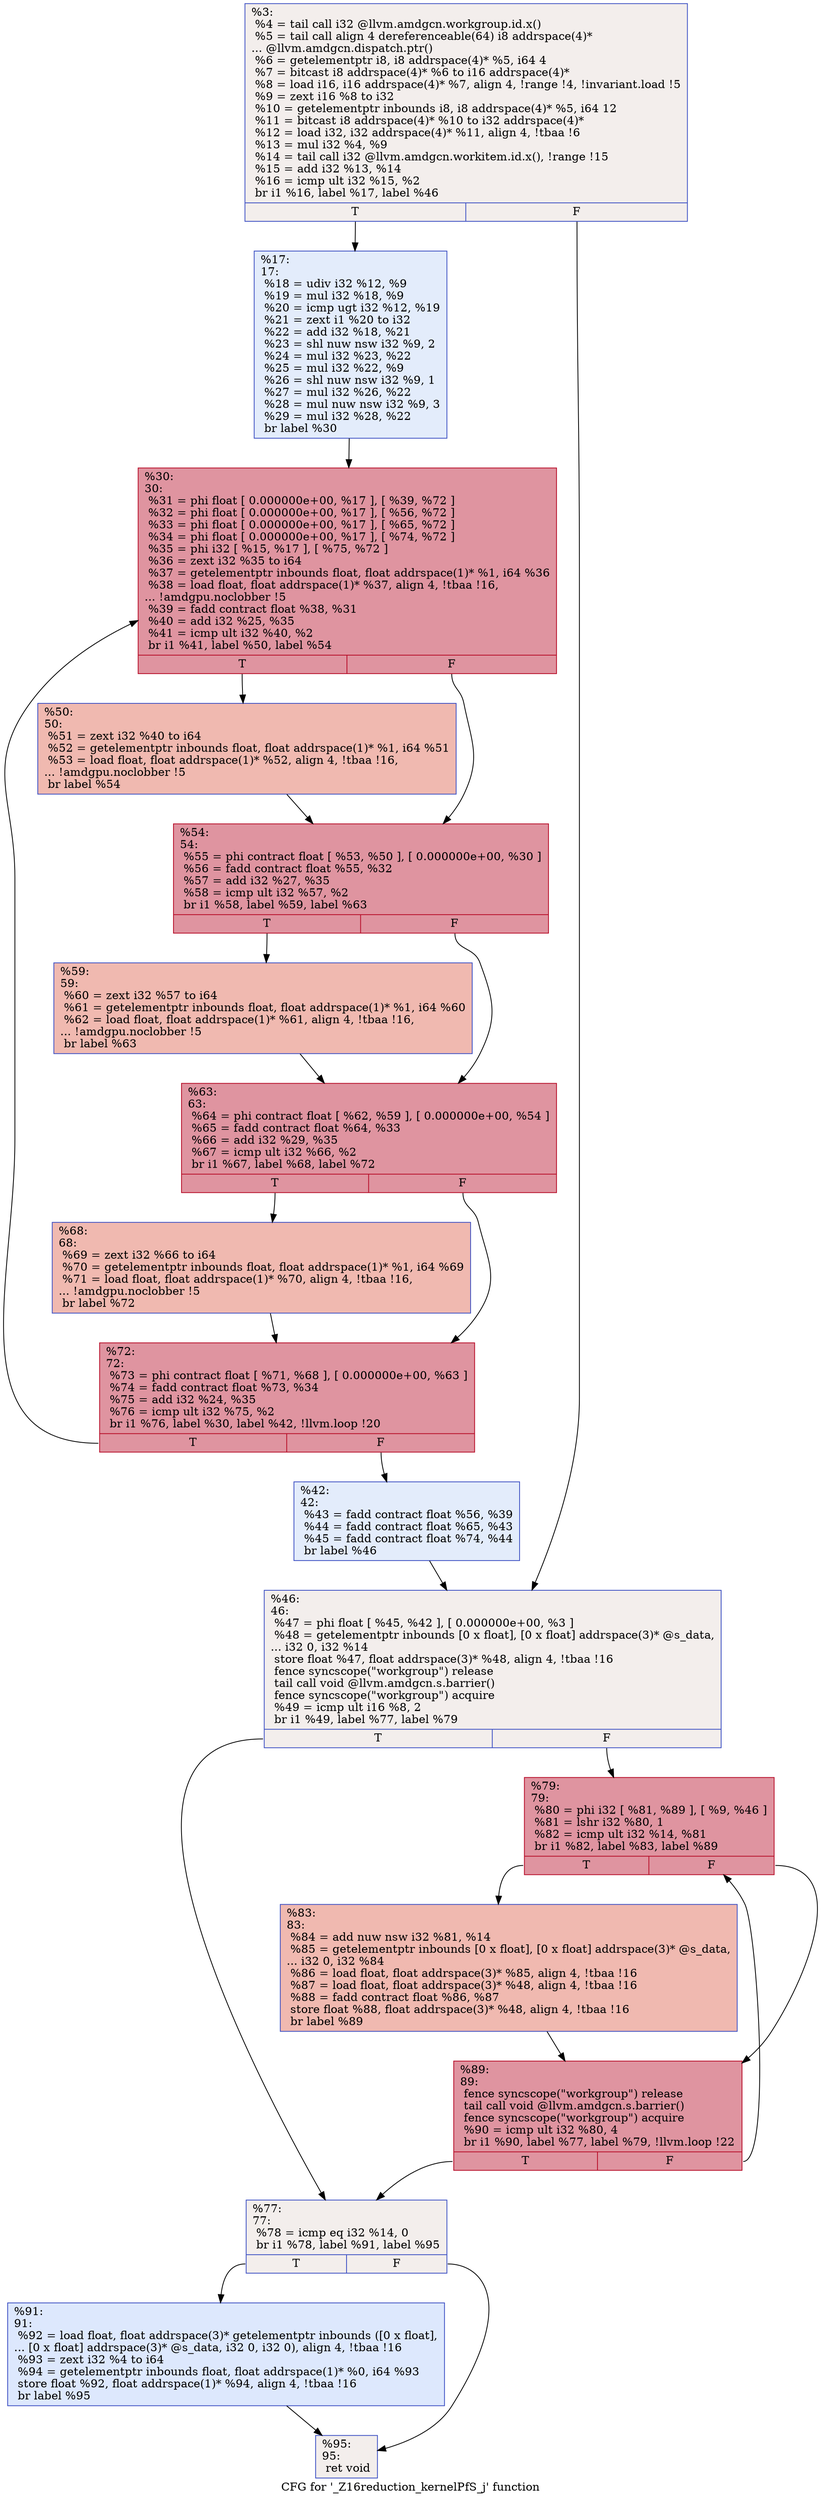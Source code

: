digraph "CFG for '_Z16reduction_kernelPfS_j' function" {
	label="CFG for '_Z16reduction_kernelPfS_j' function";

	Node0x4f9db50 [shape=record,color="#3d50c3ff", style=filled, fillcolor="#e3d9d370",label="{%3:\l  %4 = tail call i32 @llvm.amdgcn.workgroup.id.x()\l  %5 = tail call align 4 dereferenceable(64) i8 addrspace(4)*\l... @llvm.amdgcn.dispatch.ptr()\l  %6 = getelementptr i8, i8 addrspace(4)* %5, i64 4\l  %7 = bitcast i8 addrspace(4)* %6 to i16 addrspace(4)*\l  %8 = load i16, i16 addrspace(4)* %7, align 4, !range !4, !invariant.load !5\l  %9 = zext i16 %8 to i32\l  %10 = getelementptr inbounds i8, i8 addrspace(4)* %5, i64 12\l  %11 = bitcast i8 addrspace(4)* %10 to i32 addrspace(4)*\l  %12 = load i32, i32 addrspace(4)* %11, align 4, !tbaa !6\l  %13 = mul i32 %4, %9\l  %14 = tail call i32 @llvm.amdgcn.workitem.id.x(), !range !15\l  %15 = add i32 %13, %14\l  %16 = icmp ult i32 %15, %2\l  br i1 %16, label %17, label %46\l|{<s0>T|<s1>F}}"];
	Node0x4f9db50:s0 -> Node0x4f9f4a0;
	Node0x4f9db50:s1 -> Node0x4f9fe50;
	Node0x4f9f4a0 [shape=record,color="#3d50c3ff", style=filled, fillcolor="#bfd3f670",label="{%17:\l17:                                               \l  %18 = udiv i32 %12, %9\l  %19 = mul i32 %18, %9\l  %20 = icmp ugt i32 %12, %19\l  %21 = zext i1 %20 to i32\l  %22 = add i32 %18, %21\l  %23 = shl nuw nsw i32 %9, 2\l  %24 = mul i32 %23, %22\l  %25 = mul i32 %22, %9\l  %26 = shl nuw nsw i32 %9, 1\l  %27 = mul i32 %26, %22\l  %28 = mul nuw nsw i32 %9, 3\l  %29 = mul i32 %28, %22\l  br label %30\l}"];
	Node0x4f9f4a0 -> Node0x4fa0690;
	Node0x4fa0690 [shape=record,color="#b70d28ff", style=filled, fillcolor="#b70d2870",label="{%30:\l30:                                               \l  %31 = phi float [ 0.000000e+00, %17 ], [ %39, %72 ]\l  %32 = phi float [ 0.000000e+00, %17 ], [ %56, %72 ]\l  %33 = phi float [ 0.000000e+00, %17 ], [ %65, %72 ]\l  %34 = phi float [ 0.000000e+00, %17 ], [ %74, %72 ]\l  %35 = phi i32 [ %15, %17 ], [ %75, %72 ]\l  %36 = zext i32 %35 to i64\l  %37 = getelementptr inbounds float, float addrspace(1)* %1, i64 %36\l  %38 = load float, float addrspace(1)* %37, align 4, !tbaa !16,\l... !amdgpu.noclobber !5\l  %39 = fadd contract float %38, %31\l  %40 = add i32 %25, %35\l  %41 = icmp ult i32 %40, %2\l  br i1 %41, label %50, label %54\l|{<s0>T|<s1>F}}"];
	Node0x4fa0690:s0 -> Node0x4fa23e0;
	Node0x4fa0690:s1 -> Node0x4fa2430;
	Node0x4fa2570 [shape=record,color="#3d50c3ff", style=filled, fillcolor="#bfd3f670",label="{%42:\l42:                                               \l  %43 = fadd contract float %56, %39\l  %44 = fadd contract float %65, %43\l  %45 = fadd contract float %74, %44\l  br label %46\l}"];
	Node0x4fa2570 -> Node0x4f9fe50;
	Node0x4f9fe50 [shape=record,color="#3d50c3ff", style=filled, fillcolor="#e3d9d370",label="{%46:\l46:                                               \l  %47 = phi float [ %45, %42 ], [ 0.000000e+00, %3 ]\l  %48 = getelementptr inbounds [0 x float], [0 x float] addrspace(3)* @s_data,\l... i32 0, i32 %14\l  store float %47, float addrspace(3)* %48, align 4, !tbaa !16\l  fence syncscope(\"workgroup\") release\l  tail call void @llvm.amdgcn.s.barrier()\l  fence syncscope(\"workgroup\") acquire\l  %49 = icmp ult i16 %8, 2\l  br i1 %49, label %77, label %79\l|{<s0>T|<s1>F}}"];
	Node0x4f9fe50:s0 -> Node0x4fa3340;
	Node0x4f9fe50:s1 -> Node0x4fa33d0;
	Node0x4fa23e0 [shape=record,color="#3d50c3ff", style=filled, fillcolor="#de614d70",label="{%50:\l50:                                               \l  %51 = zext i32 %40 to i64\l  %52 = getelementptr inbounds float, float addrspace(1)* %1, i64 %51\l  %53 = load float, float addrspace(1)* %52, align 4, !tbaa !16,\l... !amdgpu.noclobber !5\l  br label %54\l}"];
	Node0x4fa23e0 -> Node0x4fa2430;
	Node0x4fa2430 [shape=record,color="#b70d28ff", style=filled, fillcolor="#b70d2870",label="{%54:\l54:                                               \l  %55 = phi contract float [ %53, %50 ], [ 0.000000e+00, %30 ]\l  %56 = fadd contract float %55, %32\l  %57 = add i32 %27, %35\l  %58 = icmp ult i32 %57, %2\l  br i1 %58, label %59, label %63\l|{<s0>T|<s1>F}}"];
	Node0x4fa2430:s0 -> Node0x4fa3990;
	Node0x4fa2430:s1 -> Node0x4fa39e0;
	Node0x4fa3990 [shape=record,color="#3d50c3ff", style=filled, fillcolor="#de614d70",label="{%59:\l59:                                               \l  %60 = zext i32 %57 to i64\l  %61 = getelementptr inbounds float, float addrspace(1)* %1, i64 %60\l  %62 = load float, float addrspace(1)* %61, align 4, !tbaa !16,\l... !amdgpu.noclobber !5\l  br label %63\l}"];
	Node0x4fa3990 -> Node0x4fa39e0;
	Node0x4fa39e0 [shape=record,color="#b70d28ff", style=filled, fillcolor="#b70d2870",label="{%63:\l63:                                               \l  %64 = phi contract float [ %62, %59 ], [ 0.000000e+00, %54 ]\l  %65 = fadd contract float %64, %33\l  %66 = add i32 %29, %35\l  %67 = icmp ult i32 %66, %2\l  br i1 %67, label %68, label %72\l|{<s0>T|<s1>F}}"];
	Node0x4fa39e0:s0 -> Node0x4fa15e0;
	Node0x4fa39e0:s1 -> Node0x4fa11d0;
	Node0x4fa15e0 [shape=record,color="#3d50c3ff", style=filled, fillcolor="#de614d70",label="{%68:\l68:                                               \l  %69 = zext i32 %66 to i64\l  %70 = getelementptr inbounds float, float addrspace(1)* %1, i64 %69\l  %71 = load float, float addrspace(1)* %70, align 4, !tbaa !16,\l... !amdgpu.noclobber !5\l  br label %72\l}"];
	Node0x4fa15e0 -> Node0x4fa11d0;
	Node0x4fa11d0 [shape=record,color="#b70d28ff", style=filled, fillcolor="#b70d2870",label="{%72:\l72:                                               \l  %73 = phi contract float [ %71, %68 ], [ 0.000000e+00, %63 ]\l  %74 = fadd contract float %73, %34\l  %75 = add i32 %24, %35\l  %76 = icmp ult i32 %75, %2\l  br i1 %76, label %30, label %42, !llvm.loop !20\l|{<s0>T|<s1>F}}"];
	Node0x4fa11d0:s0 -> Node0x4fa0690;
	Node0x4fa11d0:s1 -> Node0x4fa2570;
	Node0x4fa3340 [shape=record,color="#3d50c3ff", style=filled, fillcolor="#e3d9d370",label="{%77:\l77:                                               \l  %78 = icmp eq i32 %14, 0\l  br i1 %78, label %91, label %95\l|{<s0>T|<s1>F}}"];
	Node0x4fa3340:s0 -> Node0x4fa4850;
	Node0x4fa3340:s1 -> Node0x4fa48a0;
	Node0x4fa33d0 [shape=record,color="#b70d28ff", style=filled, fillcolor="#b70d2870",label="{%79:\l79:                                               \l  %80 = phi i32 [ %81, %89 ], [ %9, %46 ]\l  %81 = lshr i32 %80, 1\l  %82 = icmp ult i32 %14, %81\l  br i1 %82, label %83, label %89\l|{<s0>T|<s1>F}}"];
	Node0x4fa33d0:s0 -> Node0x4fa4c00;
	Node0x4fa33d0:s1 -> Node0x4fa49a0;
	Node0x4fa4c00 [shape=record,color="#3d50c3ff", style=filled, fillcolor="#de614d70",label="{%83:\l83:                                               \l  %84 = add nuw nsw i32 %81, %14\l  %85 = getelementptr inbounds [0 x float], [0 x float] addrspace(3)* @s_data,\l... i32 0, i32 %84\l  %86 = load float, float addrspace(3)* %85, align 4, !tbaa !16\l  %87 = load float, float addrspace(3)* %48, align 4, !tbaa !16\l  %88 = fadd contract float %86, %87\l  store float %88, float addrspace(3)* %48, align 4, !tbaa !16\l  br label %89\l}"];
	Node0x4fa4c00 -> Node0x4fa49a0;
	Node0x4fa49a0 [shape=record,color="#b70d28ff", style=filled, fillcolor="#b70d2870",label="{%89:\l89:                                               \l  fence syncscope(\"workgroup\") release\l  tail call void @llvm.amdgcn.s.barrier()\l  fence syncscope(\"workgroup\") acquire\l  %90 = icmp ult i32 %80, 4\l  br i1 %90, label %77, label %79, !llvm.loop !22\l|{<s0>T|<s1>F}}"];
	Node0x4fa49a0:s0 -> Node0x4fa3340;
	Node0x4fa49a0:s1 -> Node0x4fa33d0;
	Node0x4fa4850 [shape=record,color="#3d50c3ff", style=filled, fillcolor="#b2ccfb70",label="{%91:\l91:                                               \l  %92 = load float, float addrspace(3)* getelementptr inbounds ([0 x float],\l... [0 x float] addrspace(3)* @s_data, i32 0, i32 0), align 4, !tbaa !16\l  %93 = zext i32 %4 to i64\l  %94 = getelementptr inbounds float, float addrspace(1)* %0, i64 %93\l  store float %92, float addrspace(1)* %94, align 4, !tbaa !16\l  br label %95\l}"];
	Node0x4fa4850 -> Node0x4fa48a0;
	Node0x4fa48a0 [shape=record,color="#3d50c3ff", style=filled, fillcolor="#e3d9d370",label="{%95:\l95:                                               \l  ret void\l}"];
}
